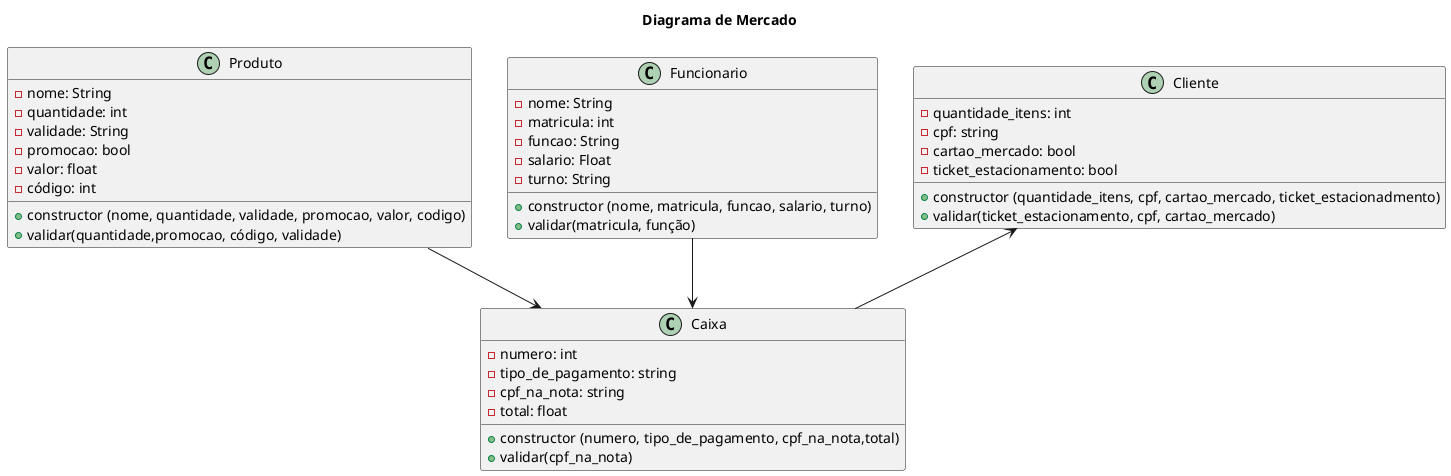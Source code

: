@startuml Mercado

title Diagrama de Mercado

class Caixa{
    - numero: int
    - tipo_de_pagamento: string
    - cpf_na_nota: string
    - total: float
    + constructor (numero, tipo_de_pagamento, cpf_na_nota,total)
    + validar(cpf_na_nota)
}

class Produto{
    - nome: String
    - quantidade: int
    - validade: String
    - promocao: bool
    - valor: float
    - código: int
    + constructor (nome, quantidade, validade, promocao, valor, codigo)
    + validar(quantidade,promocao, código, validade)
}

class Funcionario{
    - nome: String
    - matricula: int
    - funcao: String
    - salario: Float
    - turno: String
    + constructor (nome, matricula, funcao, salario, turno)
    + validar(matricula, função)
}

class Cliente{
    - quantidade_itens: int
    - cpf: string
    - cartao_mercado: bool
    - ticket_estacionamento: bool
    + constructor (quantidade_itens, cpf, cartao_mercado, ticket_estacionadmento)
    + validar(ticket_estacionamento, cpf, cartao_mercado)
}

Funcionario --> Caixa
Cliente <-- Caixa
Produto --> Caixa

@enduml
